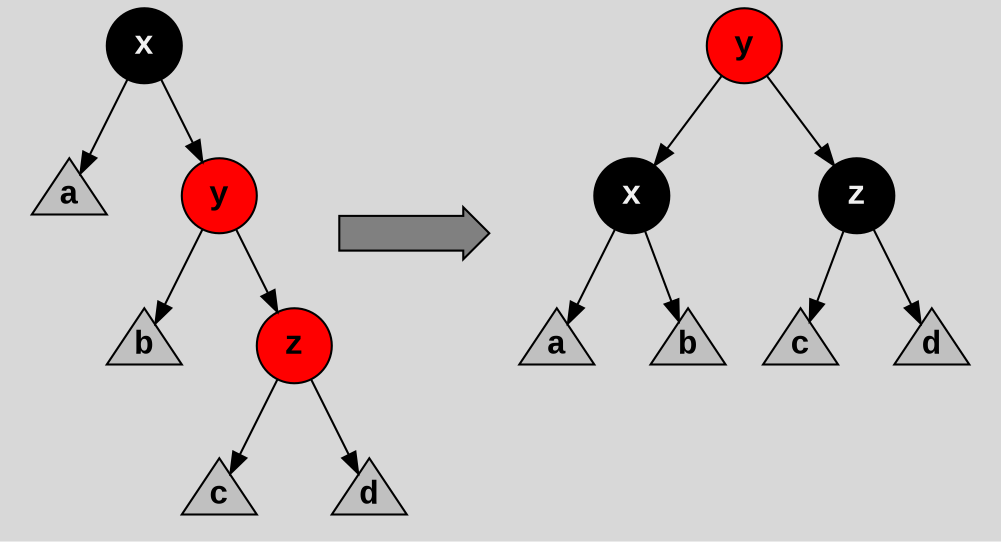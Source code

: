 digraph {
  layout=neato
  graph [pad="0.212,0.055" bgcolor="#d8d8d8"]
  node [
    style=filled, shape=circle, label="",
    fixedsize=true, width=0.5
    fontcolor="#f0f0f0", fontname="Courier New Bold", fontsize="16",
    fillcolor=black,
  ]
  n1 [pos="0,0!",label=x]
  n2 [pos="3.25,-1!",label=x]
  n3 [pos="4.75,-1!",label=z]
  node [fillcolor=red,fontcolor=black]
  n4 [pos="0.5,-1!",label=y]
  n5 [pos="1,-2!",label=z]
  n6 [pos="4,0!",label=y]
  node [shape=triangle,fillcolor=gray]
  n7 [pos="0.5,-3!",label=c]
  n8 [pos="1.5,-3!",label=d]
  n9 [pos="0,-2!",label=b]
  n10 [pos="-0.5,-1!",label=a]
  n11 [pos="2.75,-2!",label=a]
  n12 [pos="3.625,-2!",label=b]
  n13 [pos="4.375,-2!",label=c]
  n14 [pos="5.25,-2!",label=d]
  arrow [
    pos="1.8,-1.25!",
    shape=rarrow,
    width=1.0, height=0.35,
    fillcolor="#808080",
  ]
  n1 -> n4
  n1 -> n10
  n4 -> n5
  n4 -> n9
  n5 -> n7
  n5 -> n8
  n6 -> n2
  n6 -> n3
  n2 -> n11
  n2 -> n12
  n3 -> n13
  n3 -> n14
}

